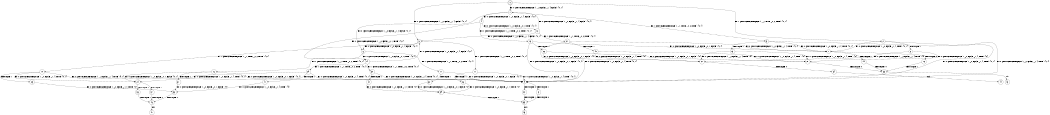 digraph BCG {
size = "7, 10.5";
center = TRUE;
node [shape = circle];
0 [peripheries = 2];
0 -> 1 [label = "EX !0 !ATOMIC_EXCH_BRANCH (1, +0, FALSE, +1, 4, FALSE) !{0, 1}"];
0 -> 2 [label = "EX !1 !ATOMIC_EXCH_BRANCH (1, +1, TRUE, +0, 2, TRUE) !{0, 1}"];
0 -> 3 [label = "EX !0 !ATOMIC_EXCH_BRANCH (1, +0, FALSE, +1, 4, FALSE) !{0, 1}"];
1 -> 4 [label = "EX !0 !ATOMIC_EXCH_BRANCH (1, +0, FALSE, +1, 4, FALSE) !{0, 1}"];
1 -> 5 [label = "EX !1 !ATOMIC_EXCH_BRANCH (1, +1, TRUE, +0, 2, TRUE) !{0, 1}"];
1 -> 6 [label = "EX !0 !ATOMIC_EXCH_BRANCH (1, +0, FALSE, +1, 4, FALSE) !{0, 1}"];
2 -> 7 [label = "EX !0 !ATOMIC_EXCH_BRANCH (1, +0, FALSE, +1, 4, TRUE) !{0, 1}"];
2 -> 8 [label = "TERMINATE !1"];
2 -> 9 [label = "EX !0 !ATOMIC_EXCH_BRANCH (1, +0, FALSE, +1, 4, TRUE) !{0, 1}"];
3 -> 10 [label = "EX !1 !ATOMIC_EXCH_BRANCH (1, +1, TRUE, +0, 2, TRUE) !{0, 1}"];
3 -> 6 [label = "EX !0 !ATOMIC_EXCH_BRANCH (1, +0, FALSE, +1, 4, FALSE) !{0, 1}"];
3 -> 11 [label = "EX !1 !ATOMIC_EXCH_BRANCH (1, +1, TRUE, +0, 2, TRUE) !{0, 1}"];
4 -> 12 [label = "EX !0 !ATOMIC_EXCH_BRANCH (1, +0, FALSE, +0, 1, TRUE) !{0, 1}"];
4 -> 13 [label = "EX !1 !ATOMIC_EXCH_BRANCH (1, +1, TRUE, +0, 2, TRUE) !{0, 1}"];
4 -> 14 [label = "EX !0 !ATOMIC_EXCH_BRANCH (1, +0, FALSE, +0, 1, TRUE) !{0, 1}"];
5 -> 7 [label = "EX !0 !ATOMIC_EXCH_BRANCH (1, +0, FALSE, +1, 4, TRUE) !{0, 1}"];
5 -> 15 [label = "TERMINATE !1"];
5 -> 9 [label = "EX !0 !ATOMIC_EXCH_BRANCH (1, +0, FALSE, +1, 4, TRUE) !{0, 1}"];
6 -> 16 [label = "EX !1 !ATOMIC_EXCH_BRANCH (1, +1, TRUE, +0, 2, TRUE) !{0, 1}"];
6 -> 14 [label = "EX !0 !ATOMIC_EXCH_BRANCH (1, +0, FALSE, +0, 1, TRUE) !{0, 1}"];
6 -> 17 [label = "EX !1 !ATOMIC_EXCH_BRANCH (1, +1, TRUE, +0, 2, TRUE) !{0, 1}"];
7 -> 18 [label = "TERMINATE !0"];
7 -> 19 [label = "TERMINATE !1"];
8 -> 20 [label = "EX !0 !ATOMIC_EXCH_BRANCH (1, +0, FALSE, +1, 4, TRUE) !{0}"];
8 -> 21 [label = "EX !0 !ATOMIC_EXCH_BRANCH (1, +0, FALSE, +1, 4, TRUE) !{0}"];
9 -> 22 [label = "TERMINATE !0"];
9 -> 23 [label = "TERMINATE !1"];
10 -> 24 [label = "EX !0 !ATOMIC_EXCH_BRANCH (1, +0, FALSE, +1, 4, TRUE) !{0, 1}"];
10 -> 25 [label = "TERMINATE !1"];
10 -> 9 [label = "EX !0 !ATOMIC_EXCH_BRANCH (1, +0, FALSE, +1, 4, TRUE) !{0, 1}"];
11 -> 9 [label = "EX !0 !ATOMIC_EXCH_BRANCH (1, +0, FALSE, +1, 4, TRUE) !{0, 1}"];
11 -> 26 [label = "TERMINATE !1"];
12 -> 1 [label = "EX !0 !ATOMIC_EXCH_BRANCH (1, +0, FALSE, +1, 4, FALSE) !{0, 1}"];
12 -> 27 [label = "EX !1 !ATOMIC_EXCH_BRANCH (1, +1, TRUE, +0, 2, TRUE) !{0, 1}"];
12 -> 3 [label = "EX !0 !ATOMIC_EXCH_BRANCH (1, +0, FALSE, +1, 4, FALSE) !{0, 1}"];
13 -> 7 [label = "EX !0 !ATOMIC_EXCH_BRANCH (1, +0, FALSE, +0, 1, FALSE) !{0, 1}"];
13 -> 28 [label = "TERMINATE !1"];
13 -> 9 [label = "EX !0 !ATOMIC_EXCH_BRANCH (1, +0, FALSE, +0, 1, FALSE) !{0, 1}"];
14 -> 29 [label = "EX !1 !ATOMIC_EXCH_BRANCH (1, +1, TRUE, +0, 2, TRUE) !{0, 1}"];
14 -> 3 [label = "EX !0 !ATOMIC_EXCH_BRANCH (1, +0, FALSE, +1, 4, FALSE) !{0, 1}"];
14 -> 30 [label = "EX !1 !ATOMIC_EXCH_BRANCH (1, +1, TRUE, +0, 2, TRUE) !{0, 1}"];
15 -> 20 [label = "EX !0 !ATOMIC_EXCH_BRANCH (1, +0, FALSE, +1, 4, TRUE) !{0}"];
15 -> 21 [label = "EX !0 !ATOMIC_EXCH_BRANCH (1, +0, FALSE, +1, 4, TRUE) !{0}"];
16 -> 24 [label = "EX !0 !ATOMIC_EXCH_BRANCH (1, +0, FALSE, +0, 1, FALSE) !{0, 1}"];
16 -> 31 [label = "TERMINATE !1"];
16 -> 9 [label = "EX !0 !ATOMIC_EXCH_BRANCH (1, +0, FALSE, +0, 1, FALSE) !{0, 1}"];
17 -> 9 [label = "EX !0 !ATOMIC_EXCH_BRANCH (1, +0, FALSE, +0, 1, FALSE) !{0, 1}"];
17 -> 32 [label = "TERMINATE !1"];
18 -> 33 [label = "TERMINATE !1"];
19 -> 33 [label = "TERMINATE !0"];
20 -> 33 [label = "TERMINATE !0"];
21 -> 34 [label = "TERMINATE !0"];
22 -> 35 [label = "TERMINATE !1"];
23 -> 35 [label = "TERMINATE !0"];
24 -> 36 [label = "TERMINATE !0"];
24 -> 37 [label = "TERMINATE !1"];
25 -> 38 [label = "EX !0 !ATOMIC_EXCH_BRANCH (1, +0, FALSE, +1, 4, TRUE) !{0}"];
26 -> 39 [label = "EX !0 !ATOMIC_EXCH_BRANCH (1, +0, FALSE, +1, 4, TRUE) !{0}"];
27 -> 7 [label = "EX !0 !ATOMIC_EXCH_BRANCH (1, +0, FALSE, +1, 4, TRUE) !{0, 1}"];
27 -> 40 [label = "TERMINATE !1"];
27 -> 9 [label = "EX !0 !ATOMIC_EXCH_BRANCH (1, +0, FALSE, +1, 4, TRUE) !{0, 1}"];
28 -> 20 [label = "EX !0 !ATOMIC_EXCH_BRANCH (1, +0, FALSE, +0, 1, FALSE) !{0}"];
28 -> 21 [label = "EX !0 !ATOMIC_EXCH_BRANCH (1, +0, FALSE, +0, 1, FALSE) !{0}"];
29 -> 24 [label = "EX !0 !ATOMIC_EXCH_BRANCH (1, +0, FALSE, +1, 4, TRUE) !{0, 1}"];
29 -> 41 [label = "TERMINATE !1"];
29 -> 9 [label = "EX !0 !ATOMIC_EXCH_BRANCH (1, +0, FALSE, +1, 4, TRUE) !{0, 1}"];
30 -> 9 [label = "EX !0 !ATOMIC_EXCH_BRANCH (1, +0, FALSE, +1, 4, TRUE) !{0, 1}"];
30 -> 42 [label = "TERMINATE !1"];
31 -> 38 [label = "EX !0 !ATOMIC_EXCH_BRANCH (1, +0, FALSE, +0, 1, FALSE) !{0}"];
32 -> 39 [label = "EX !0 !ATOMIC_EXCH_BRANCH (1, +0, FALSE, +0, 1, FALSE) !{0}"];
33 -> 43 [label = "exit"];
34 -> 44 [label = "exit"];
35 -> 45 [label = "exit"];
36 -> 46 [label = "TERMINATE !1"];
37 -> 46 [label = "TERMINATE !0"];
38 -> 46 [label = "TERMINATE !0"];
39 -> 35 [label = "TERMINATE !0"];
40 -> 20 [label = "EX !0 !ATOMIC_EXCH_BRANCH (1, +0, FALSE, +1, 4, TRUE) !{0}"];
40 -> 21 [label = "EX !0 !ATOMIC_EXCH_BRANCH (1, +0, FALSE, +1, 4, TRUE) !{0}"];
41 -> 38 [label = "EX !0 !ATOMIC_EXCH_BRANCH (1, +0, FALSE, +1, 4, TRUE) !{0}"];
42 -> 39 [label = "EX !0 !ATOMIC_EXCH_BRANCH (1, +0, FALSE, +1, 4, TRUE) !{0}"];
46 -> 47 [label = "exit"];
}
